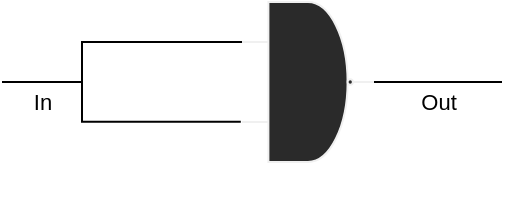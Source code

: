 <mxfile version="13.1.3">
    <diagram id="6hGFLwfOUW9BJ-s0fimq" name="Page-1">
        <mxGraphModel dx="291" dy="667" grid="1" gridSize="10" guides="1" tooltips="1" connect="1" arrows="1" fold="1" page="1" pageScale="1" pageWidth="827" pageHeight="1169" math="0" shadow="0">
            <root>
                <mxCell id="0"/>
                <mxCell id="1" parent="0"/>
                <mxCell id="6" style="edgeStyle=elbowEdgeStyle;rounded=0;orthogonalLoop=1;jettySize=auto;html=1;endArrow=none;endFill=0;" edge="1" parent="1" source="3">
                    <mxGeometry relative="1" as="geometry">
                        <mxPoint y="140" as="targetPoint"/>
                        <Array as="points">
                            <mxPoint x="40" y="120"/>
                            <mxPoint x="80" y="120"/>
                            <mxPoint x="40" y="130"/>
                            <mxPoint x="70" y="130"/>
                            <mxPoint x="100" y="110"/>
                        </Array>
                    </mxGeometry>
                </mxCell>
                <mxCell id="7" value="In" style="edgeStyle=elbowEdgeStyle;rounded=0;orthogonalLoop=1;jettySize=auto;html=1;endArrow=none;endFill=0;exitX=-0.009;exitY=0.748;exitDx=0;exitDy=0;exitPerimeter=0;" edge="1" parent="1" source="3">
                    <mxGeometry x="1" y="10" relative="1" as="geometry">
                        <mxPoint x="20" y="140" as="targetPoint"/>
                        <Array as="points">
                            <mxPoint x="40" y="150"/>
                        </Array>
                        <mxPoint as="offset"/>
                    </mxGeometry>
                </mxCell>
                <mxCell id="8" value="Out&lt;br&gt;" style="edgeStyle=elbowEdgeStyle;rounded=0;orthogonalLoop=1;jettySize=auto;html=1;exitX=1;exitY=0.5;exitDx=0;exitDy=0;exitPerimeter=0;endArrow=none;endFill=0;" edge="1" parent="1" source="3">
                    <mxGeometry x="0.013" y="-10" relative="1" as="geometry">
                        <mxPoint x="250" y="140" as="targetPoint"/>
                        <mxPoint x="-1" as="offset"/>
                    </mxGeometry>
                </mxCell>
                <mxCell id="3" value="&lt;br&gt;" style="verticalLabelPosition=bottom;shadow=0;dashed=0;align=center;html=1;verticalAlign=top;shape=mxgraph.electrical.logic_gates.logic_gate;operation=and;negating=1;fontFamily=Helvetica;fontSize=12;fontColor=#F0F0F0;strokeColor=#f0f0f0;fillColor=#2a2a2a;" vertex="1" parent="1">
                    <mxGeometry x="120" y="100" width="66" height="80" as="geometry"/>
                </mxCell>
            </root>
        </mxGraphModel>
    </diagram>
</mxfile>